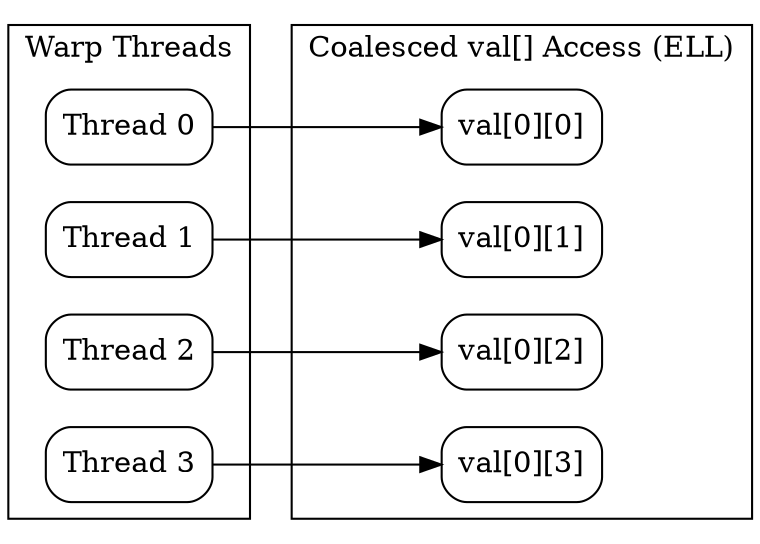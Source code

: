    digraph G {
     rankdir=LR;
     node [shape=box, style=rounded];

     subgraph cluster0 {
       label="Warp Threads";
       t0 [label="Thread 0"];
       t1 [label="Thread 1"];
       t2 [label="Thread 2"];
       t3 [label="Thread 3"];
     }

     subgraph cluster1 {
       label="Coalesced val[] Access (ELL)";
       b0 [label="val[0][0]"];
       b1 [label="val[0][1]"];
       b2 [label="val[0][2]"];
       b3 [label="val[0][3]"];
     }

     t0 -> b0;
     t1 -> b1;
     t2 -> b2;
     t3 -> b3;
   }

